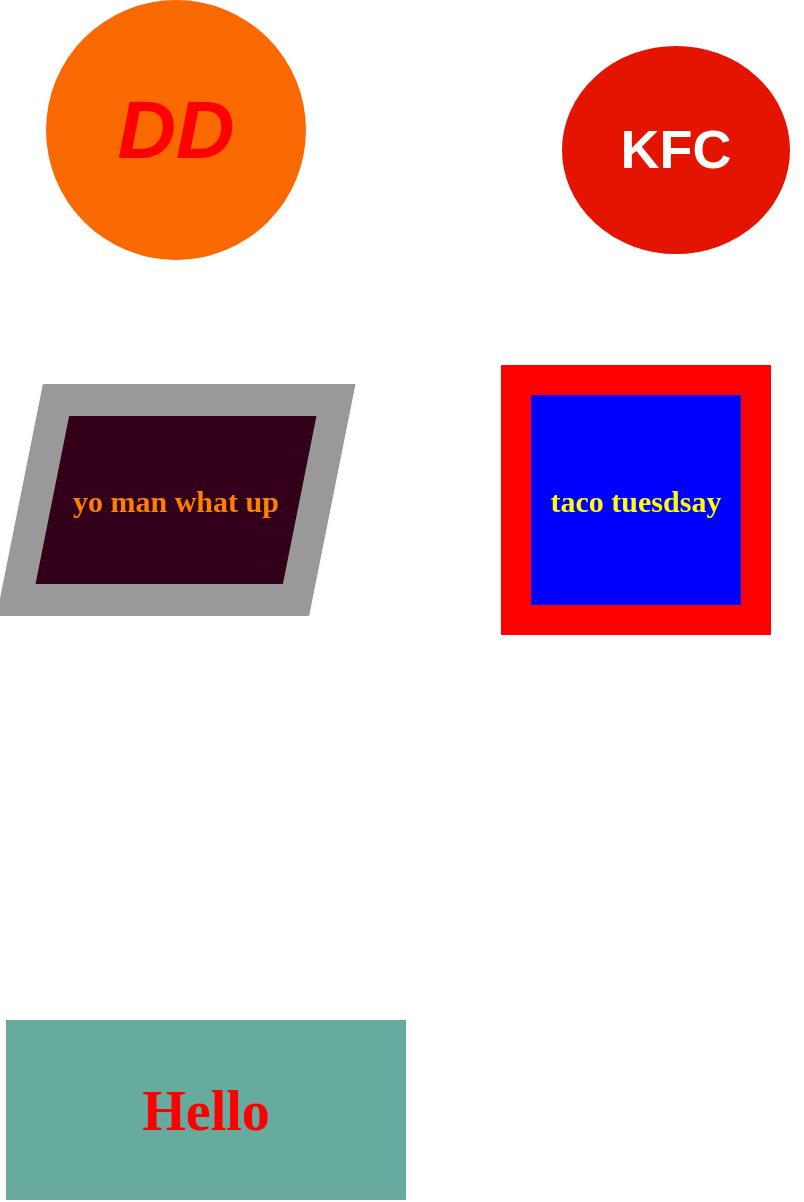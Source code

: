 <mxfile version="15.4.3" type="github">
  <diagram id="m_wPDHsvlCCfC5HTBimY" name="Page-1">
    <mxGraphModel dx="750" dy="476" grid="1" gridSize="10" guides="1" tooltips="1" connect="1" arrows="1" fold="1" page="1" pageScale="1" pageWidth="850" pageHeight="1100" math="0" shadow="0">
      <root>
        <mxCell id="0" />
        <mxCell id="1" parent="0" />
        <mxCell id="5J5QXxpMgdfDz7_AX7Zk-3" value="&lt;h1 style=&quot;font-size: 27px;&quot;&gt;KFC&lt;/h1&gt;" style="ellipse;whiteSpace=wrap;html=1;fillColor=#e51400;strokeColor=#FFFFFF;fontColor=#ffffff;strokeWidth=6;fontFamily=Helvetica;fontStyle=1;align=center;labelPosition=center;verticalLabelPosition=middle;verticalAlign=middle;spacingTop=0;fontSize=27;" vertex="1" parent="1">
          <mxGeometry x="500" y="110" width="120" height="110" as="geometry" />
        </mxCell>
        <mxCell id="5J5QXxpMgdfDz7_AX7Zk-5" value="yo man what up" style="shape=parallelogram;perimeter=parallelogramPerimeter;whiteSpace=wrap;html=1;fixedSize=1;fontFamily=Times New Roman;strokeColor=#999999;fontStyle=1;fontSize=15;labelBackgroundColor=none;fillColor=#33001A;strokeWidth=16;fontColor=#FF8000;perimeterSpacing=0;" vertex="1" parent="1">
          <mxGeometry x="230" y="290" width="160" height="100" as="geometry" />
        </mxCell>
        <mxCell id="5J5QXxpMgdfDz7_AX7Zk-6" value="&lt;h4&gt;taco tuesdsay&lt;/h4&gt;" style="whiteSpace=wrap;html=1;aspect=fixed;labelBackgroundColor=none;fontFamily=Times New Roman;fontSize=15;fontColor=#FFFF00;strokeColor=#FF0000;fontStyle=1;strokeWidth=15;fillColor=#0000FF;" vertex="1" parent="1">
          <mxGeometry x="480" y="280" width="120" height="120" as="geometry" />
        </mxCell>
        <mxCell id="5J5QXxpMgdfDz7_AX7Zk-7" value="&lt;h2 style=&quot;line-height: 0.7&quot;&gt;DD&lt;/h2&gt;" style="ellipse;whiteSpace=wrap;html=1;aspect=fixed;labelBackgroundColor=none;fontFamily=Helvetica;fontSize=27;fontColor=#FF0000;strokeColor=none;strokeWidth=6;fillColor=#fa6800;align=center;fontStyle=2;verticalAlign=middle;" vertex="1" parent="1">
          <mxGeometry x="245" y="90" width="130" height="130" as="geometry" />
        </mxCell>
        <mxCell id="5J5QXxpMgdfDz7_AX7Zk-12" value="Hello" style="shape=process;whiteSpace=wrap;html=1;backgroundOutline=1;labelBackgroundColor=none;fontFamily=Times New Roman;fontSize=28;strokeWidth=6;align=center;verticalAlign=middle;fillColor=#67AB9F;strokeColor=none;fontColor=#FF0000;fontStyle=1" vertex="1" parent="1">
          <mxGeometry x="225" y="600" width="200" height="90" as="geometry" />
        </mxCell>
      </root>
    </mxGraphModel>
  </diagram>
</mxfile>
